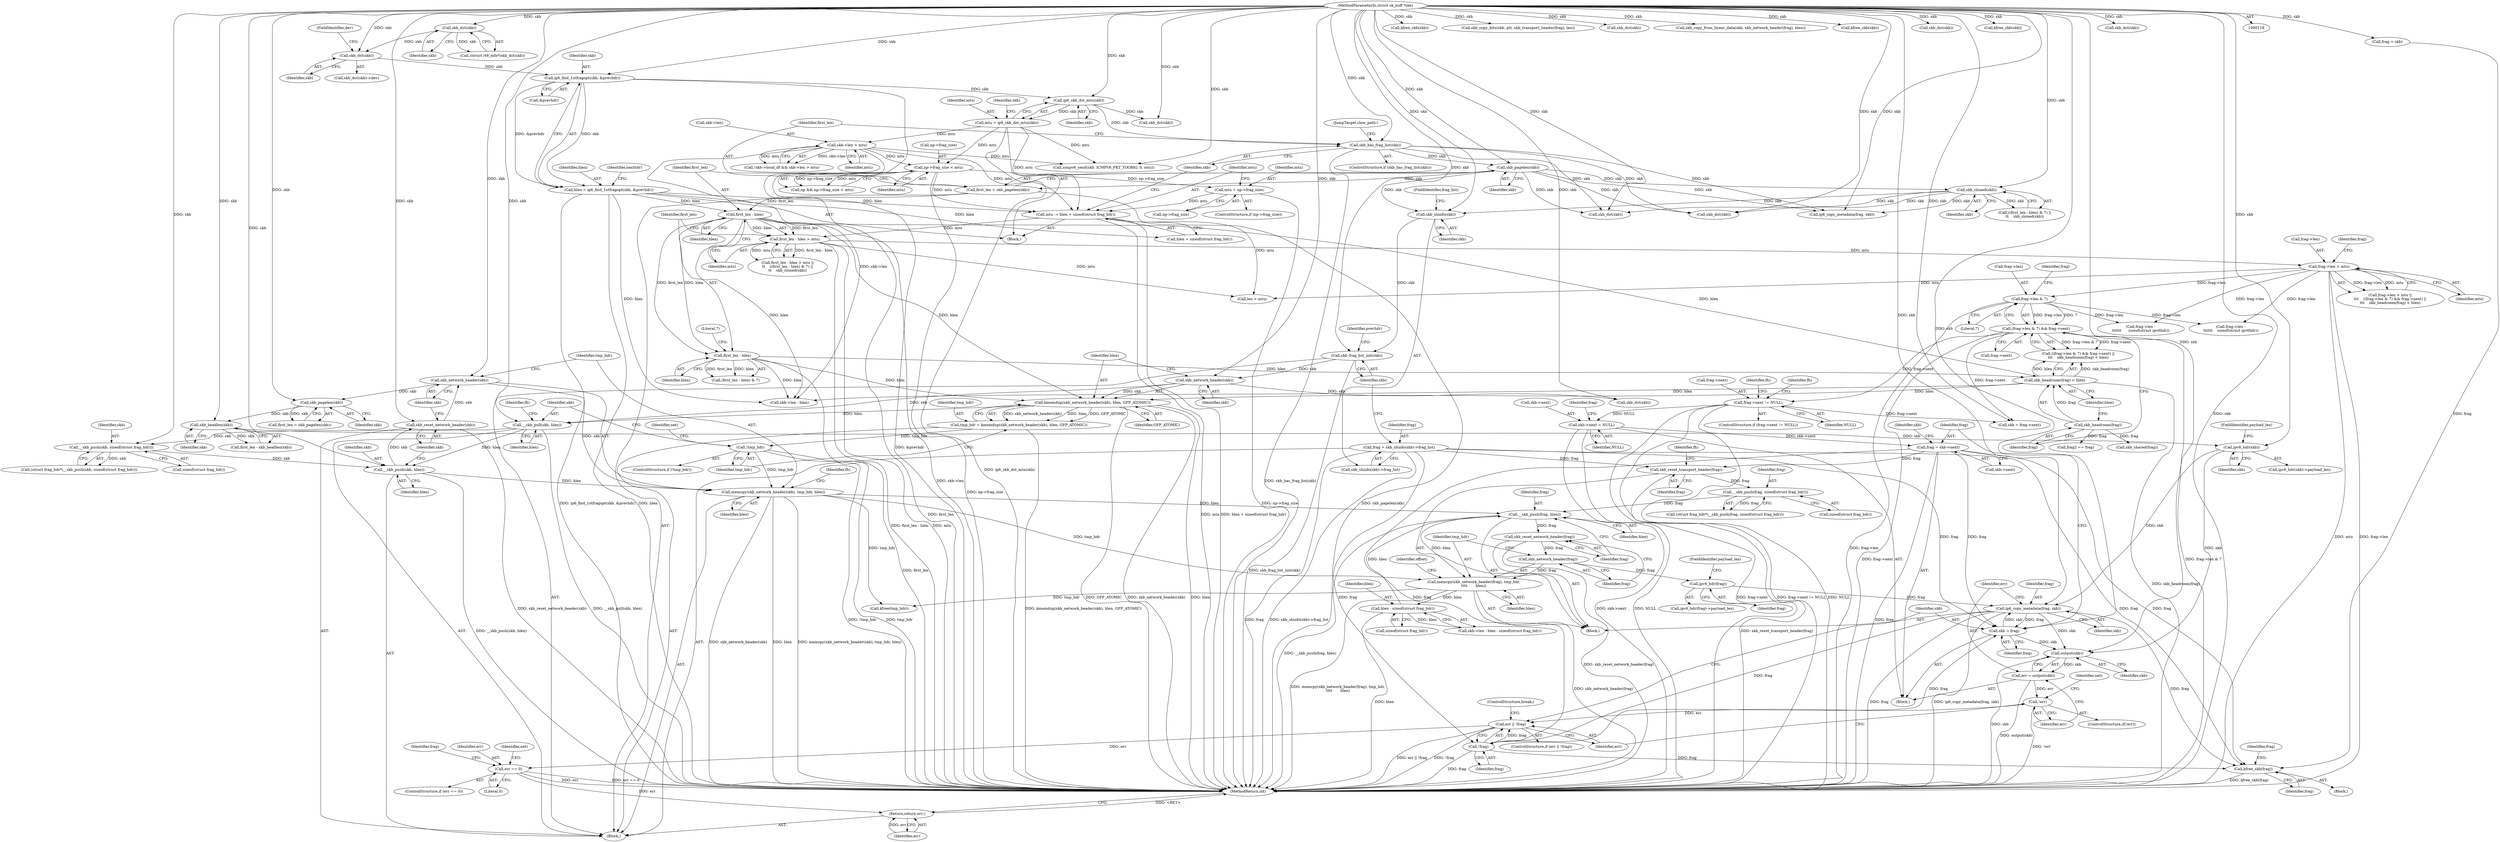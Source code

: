 digraph "0_linux_87c48fa3b4630905f98268dde838ee43626a060c_1@API" {
"1000529" [label="(Call,ip6_copy_metadata(frag, skb))"];
"1000519" [label="(Call,ipv6_hdr(frag))"];
"1000470" [label="(Call,skb_network_header(frag))"];
"1000467" [label="(Call,skb_reset_network_header(frag))"];
"1000464" [label="(Call,__skb_push(frag, hlen))"];
"1000460" [label="(Call,__skb_push(frag, sizeof(struct frag_hdr)))"];
"1000454" [label="(Call,skb_reset_transport_header(frag))"];
"1000335" [label="(Call,frag = skb_shinfo(skb)->frag_list)"];
"1000556" [label="(Call,frag = skb->next)"];
"1000561" [label="(Call,skb->next = NULL)"];
"1000501" [label="(Call,frag->next != NULL)"];
"1000283" [label="(Call,(frag->len & 7) && frag->next)"];
"1000284" [label="(Call,frag->len & 7)"];
"1000277" [label="(Call,frag->len > mtu)"];
"1000260" [label="(Call,first_len - hlen > mtu)"];
"1000261" [label="(Call,first_len - hlen)"];
"1000253" [label="(Call,first_len = skb_pagelen(skb))"];
"1000255" [label="(Call,skb_pagelen(skb))"];
"1000249" [label="(Call,skb_has_frag_list(skb))"];
"1000186" [label="(Call,ip6_skb_dst_mtu(skb))"];
"1000176" [label="(Call,ip6_find_1stfragopt(skb, &prevhdr))"];
"1000171" [label="(Call,skb_dst(skb))"];
"1000128" [label="(Call,skb_dst(skb))"];
"1000119" [label="(MethodParameterIn,struct sk_buff *skb)"];
"1000174" [label="(Call,hlen = ip6_find_1stfragopt(skb, &prevhdr))"];
"1000242" [label="(Call,mtu -= hlen + sizeof(struct frag_hdr))"];
"1000184" [label="(Call,mtu = ip6_skb_dst_mtu(skb))"];
"1000237" [label="(Call,mtu = np->frag_size)"];
"1000227" [label="(Call,np->frag_size < mtu)"];
"1000194" [label="(Call,skb->len > mtu)"];
"1000383" [label="(Call,memcpy(skb_network_header(skb), tmp_hdr, hlen))"];
"1000384" [label="(Call,skb_network_header(skb))"];
"1000381" [label="(Call,skb_reset_network_header(skb))"];
"1000378" [label="(Call,__skb_push(skb, hlen))"];
"1000374" [label="(Call,__skb_push(skb, sizeof(struct frag_hdr)))"];
"1000367" [label="(Call,__skb_pull(skb, hlen))"];
"1000350" [label="(Call,skb_network_header(skb))"];
"1000341" [label="(Call,skb_frag_list_init(skb))"];
"1000338" [label="(Call,skb_shinfo(skb))"];
"1000271" [label="(Call,skb_cloned(skb))"];
"1000349" [label="(Call,kmemdup(skb_network_header(skb), hlen, GFP_ATOMIC))"];
"1000267" [label="(Call,first_len - hlen)"];
"1000292" [label="(Call,skb_headroom(frag) < hlen)"];
"1000293" [label="(Call,skb_headroom(frag))"];
"1000355" [label="(Call,!tmp_hdr)"];
"1000347" [label="(Call,tmp_hdr = kmemdup(skb_network_header(skb), hlen, GFP_ATOMIC))"];
"1000480" [label="(Call,hlen - sizeof(struct frag_hdr))"];
"1000469" [label="(Call,memcpy(skb_network_header(frag), tmp_hdr,\n\t\t\t\t       hlen))"];
"1000553" [label="(Call,skb = frag)"];
"1000529" [label="(Call,ip6_copy_metadata(frag, skb))"];
"1000431" [label="(Call,ipv6_hdr(skb))"];
"1000422" [label="(Call,skb_headlen(skb))"];
"1000414" [label="(Call,skb_pagelen(skb))"];
"1000550" [label="(Call,!frag)"];
"1000534" [label="(Call,output(skb))"];
"1000532" [label="(Call,err = output(skb))"];
"1000537" [label="(Call,!err)"];
"1000548" [label="(Call,err || !frag)"];
"1000569" [label="(Call,err == 0)"];
"1000614" [label="(Return,return err;)"];
"1000596" [label="(Call,kfree_skb(frag))"];
"1000643" [label="(Call,skb->len - hlen)"];
"1000177" [label="(Identifier,skb)"];
"1000243" [label="(Identifier,mtu)"];
"1000596" [label="(Call,kfree_skb(frag))"];
"1000254" [label="(Identifier,first_len)"];
"1000231" [label="(Identifier,mtu)"];
"1000868" [label="(Call,kfree_skb(skb))"];
"1000269" [label="(Identifier,hlen)"];
"1000568" [label="(ControlStructure,if (err == 0))"];
"1000355" [label="(Call,!tmp_hdr)"];
"1000383" [label="(Call,memcpy(skb_network_header(skb), tmp_hdr, hlen))"];
"1000482" [label="(Call,sizeof(struct frag_hdr))"];
"1000170" [label="(Call,skb_dst(skb)->dev)"];
"1000500" [label="(ControlStructure,if (frag->next != NULL))"];
"1000284" [label="(Call,frag->len & 7)"];
"1000347" [label="(Call,tmp_hdr = kmemdup(skb_network_header(skb), hlen, GFP_ATOMIC))"];
"1000554" [label="(Identifier,skb)"];
"1000256" [label="(Identifier,skb)"];
"1000432" [label="(Identifier,skb)"];
"1000266" [label="(Call,(first_len - hlen) & 7)"];
"1000481" [label="(Identifier,hlen)"];
"1000249" [label="(Call,skb_has_frag_list(skb))"];
"1000262" [label="(Identifier,first_len)"];
"1000547" [label="(ControlStructure,if (err || !frag))"];
"1000225" [label="(Call,np && np->frag_size < mtu)"];
"1000348" [label="(Identifier,tmp_hdr)"];
"1000540" [label="(Identifier,net)"];
"1000283" [label="(Call,(frag->len & 7) && frag->next)"];
"1000433" [label="(FieldIdentifier,payload_len)"];
"1000521" [label="(FieldIdentifier,payload_len)"];
"1000614" [label="(Return,return err;)"];
"1000171" [label="(Call,skb_dst(skb))"];
"1000278" [label="(Call,frag->len)"];
"1000178" [label="(Call,&prevhdr)"];
"1000794" [label="(Call,skb_copy_bits(skb, ptr, skb_transport_header(frag), len))"];
"1000518" [label="(Call,ipv6_hdr(frag)->payload_len)"];
"1000129" [label="(Identifier,skb)"];
"1000289" [label="(Call,frag->next)"];
"1000455" [label="(Identifier,frag)"];
"1000472" [label="(Identifier,tmp_hdr)"];
"1000228" [label="(Call,np->frag_size)"];
"1000337" [label="(Call,skb_shinfo(skb)->frag_list)"];
"1000259" [label="(Call,first_len - hlen > mtu ||\n\t\t    ((first_len - hlen) & 7) ||\n\t\t    skb_cloned(skb))"];
"1000865" [label="(Call,skb_dst(skb))"];
"1000422" [label="(Call,skb_headlen(skb))"];
"1000760" [label="(Call,skb_copy_from_linear_data(skb, skb_network_header(frag), hlen))"];
"1000356" [label="(Identifier,tmp_hdr)"];
"1000371" [label="(Identifier,fh)"];
"1000561" [label="(Call,skb->next = NULL)"];
"1000530" [label="(Identifier,frag)"];
"1000550" [label="(Call,!frag)"];
"1000271" [label="(Call,skb_cloned(skb))"];
"1000381" [label="(Call,skb_reset_network_header(skb))"];
"1000292" [label="(Call,skb_headroom(frag) < hlen)"];
"1000219" [label="(Call,kfree_skb(skb))"];
"1000445" [label="(Block,)"];
"1000465" [label="(Identifier,frag)"];
"1000242" [label="(Call,mtu -= hlen + sizeof(struct frag_hdr))"];
"1000176" [label="(Call,ip6_find_1stfragopt(skb, &prevhdr))"];
"1000589" [label="(Identifier,frag)"];
"1000505" [label="(Identifier,NULL)"];
"1000195" [label="(Call,skb->len)"];
"1000536" [label="(ControlStructure,if(!err))"];
"1000227" [label="(Call,np->frag_size < mtu)"];
"1000529" [label="(Call,ip6_copy_metadata(frag, skb))"];
"1000501" [label="(Call,frag->next != NULL)"];
"1000508" [label="(Identifier,fh)"];
"1000173" [label="(FieldIdentifier,dev)"];
"1000128" [label="(Call,skb_dst(skb))"];
"1000205" [label="(Call,skb_dst(skb))"];
"1000519" [label="(Call,ipv6_hdr(frag))"];
"1000466" [label="(Identifier,hlen)"];
"1000470" [label="(Call,skb_network_header(frag))"];
"1000335" [label="(Call,frag = skb_shinfo(skb)->frag_list)"];
"1000352" [label="(Identifier,hlen)"];
"1000551" [label="(Identifier,frag)"];
"1000244" [label="(Call,hlen + sizeof(struct frag_hdr))"];
"1000476" [label="(Call,skb->len - hlen - sizeof(struct frag_hdr))"];
"1000555" [label="(Identifier,frag)"];
"1000264" [label="(Identifier,mtu)"];
"1000462" [label="(Call,sizeof(struct frag_hdr))"];
"1000261" [label="(Call,first_len - hlen)"];
"1000710" [label="(Call,ip6_copy_metadata(frag, skb))"];
"1000469" [label="(Call,memcpy(skb_network_header(frag), tmp_hdr,\n\t\t\t\t       hlen))"];
"1000473" [label="(Identifier,hlen)"];
"1000533" [label="(Identifier,err)"];
"1000538" [label="(Identifier,err)"];
"1000216" [label="(Call,skb_dst(skb))"];
"1000430" [label="(Call,ipv6_hdr(skb)->payload_len)"];
"1000285" [label="(Call,frag->len)"];
"1000590" [label="(Block,)"];
"1000475" [label="(Identifier,offset)"];
"1000184" [label="(Call,mtu = ip6_skb_dst_mtu(skb))"];
"1000367" [label="(Call,__skb_pull(skb, hlen))"];
"1000175" [label="(Identifier,hlen)"];
"1000238" [label="(Identifier,mtu)"];
"1000277" [label="(Call,frag->len > mtu)"];
"1000250" [label="(Identifier,skb)"];
"1000535" [label="(Identifier,skb)"];
"1000376" [label="(Call,sizeof(struct frag_hdr))"];
"1000460" [label="(Call,__skb_push(frag, sizeof(struct frag_hdr)))"];
"1000172" [label="(Identifier,skb)"];
"1000268" [label="(Identifier,first_len)"];
"1000532" [label="(Call,err = output(skb))"];
"1000389" [label="(Identifier,fh)"];
"1000260" [label="(Call,first_len - hlen > mtu)"];
"1000558" [label="(Call,skb->next)"];
"1000288" [label="(Literal,7)"];
"1000345" [label="(Identifier,prevhdr)"];
"1000380" [label="(Identifier,hlen)"];
"1000251" [label="(Block,)"];
"1000174" [label="(Call,hlen = ip6_find_1stfragopt(skb, &prevhdr))"];
"1000414" [label="(Call,skb_pagelen(skb))"];
"1000126" [label="(Call,(struct rt6_info*)skb_dst(skb))"];
"1000563" [label="(Identifier,skb)"];
"1000270" [label="(Literal,7)"];
"1000233" [label="(ControlStructure,if (np->frag_size))"];
"1000192" [label="(Identifier,skb)"];
"1000375" [label="(Identifier,skb)"];
"1000615" [label="(Identifier,err)"];
"1000457" [label="(Identifier,fh)"];
"1000480" [label="(Call,hlen - sizeof(struct frag_hdr))"];
"1000458" [label="(Call,(struct frag_hdr*)__skb_push(frag, sizeof(struct frag_hdr)))"];
"1000565" [label="(Identifier,NULL)"];
"1000385" [label="(Identifier,skb)"];
"1000520" [label="(Identifier,frag)"];
"1000569" [label="(Call,err == 0)"];
"1000198" [label="(Identifier,mtu)"];
"1000208" [label="(Call,icmpv6_send(skb, ICMPV6_PKT_TOOBIG, 0, mtu))"];
"1000186" [label="(Call,ip6_skb_dst_mtu(skb))"];
"1000379" [label="(Identifier,skb)"];
"1000664" [label="(Call,len > mtu)"];
"1000566" [label="(Call,kfree(tmp_hdr))"];
"1000267" [label="(Call,first_len - hlen)"];
"1000454" [label="(Call,skb_reset_transport_header(frag))"];
"1000640" [label="(JumpTarget,slow_path:)"];
"1000523" [label="(Call,frag->len -\n\t\t\t\t\t\t      sizeof(struct ipv6hdr))"];
"1000368" [label="(Identifier,skb)"];
"1000339" [label="(Identifier,skb)"];
"1000537" [label="(Call,!err)"];
"1000121" [label="(Block,)"];
"1000619" [label="(Call,frag2 == frag)"];
"1000548" [label="(Call,err || !frag)"];
"1000549" [label="(Identifier,err)"];
"1000351" [label="(Identifier,skb)"];
"1000185" [label="(Identifier,mtu)"];
"1000295" [label="(Identifier,hlen)"];
"1000265" [label="(Call,((first_len - hlen) & 7) ||\n\t\t    skb_cloned(skb))"];
"1000556" [label="(Call,frag = skb->next)"];
"1000423" [label="(Identifier,skb)"];
"1000420" [label="(Call,first_len - skb_headlen(skb))"];
"1000412" [label="(Call,first_len = skb_pagelen(skb))"];
"1000341" [label="(Call,skb_frag_list_init(skb))"];
"1000431" [label="(Call,ipv6_hdr(skb))"];
"1000350" [label="(Call,skb_network_header(skb))"];
"1000384" [label="(Call,skb_network_header(skb))"];
"1000382" [label="(Identifier,skb)"];
"1000189" [label="(Call,!skb->local_df && skb->len > mtu)"];
"1000272" [label="(Identifier,skb)"];
"1000857" [label="(Call,kfree_skb(skb))"];
"1000298" [label="(Call,skb_shared(frag))"];
"1000290" [label="(Identifier,frag)"];
"1000349" [label="(Call,kmemdup(skb_network_header(skb), hlen, GFP_ATOMIC))"];
"1000531" [label="(Identifier,skb)"];
"1000281" [label="(Identifier,mtu)"];
"1000276" [label="(Call,frag->len > mtu ||\n\t\t\t    ((frag->len & 7) && frag->next) ||\n\t\t\t    skb_headroom(frag) < hlen)"];
"1000591" [label="(Call,skb = frag->next)"];
"1000597" [label="(Identifier,frag)"];
"1000237" [label="(Call,mtu = np->frag_size)"];
"1000598" [label="(Call,frag = skb)"];
"1000263" [label="(Identifier,hlen)"];
"1000415" [label="(Identifier,skb)"];
"1000562" [label="(Call,skb->next)"];
"1000194" [label="(Call,skb->len > mtu)"];
"1000854" [label="(Call,skb_dst(skb))"];
"1000293" [label="(Call,skb_headroom(frag))"];
"1000570" [label="(Identifier,err)"];
"1000448" [label="(Block,)"];
"1000571" [label="(Literal,0)"];
"1000553" [label="(Call,skb = frag)"];
"1000187" [label="(Identifier,skb)"];
"1000387" [label="(Identifier,hlen)"];
"1000248" [label="(ControlStructure,if (skb_has_frag_list(skb)))"];
"1000464" [label="(Call,__skb_push(frag, hlen))"];
"1000336" [label="(Identifier,frag)"];
"1000286" [label="(Identifier,frag)"];
"1000471" [label="(Identifier,frag)"];
"1000386" [label="(Identifier,tmp_hdr)"];
"1000514" [label="(Identifier,fh)"];
"1000502" [label="(Call,frag->next)"];
"1000361" [label="(Call,skb_dst(skb))"];
"1000461" [label="(Identifier,frag)"];
"1000354" [label="(ControlStructure,if (!tmp_hdr))"];
"1000294" [label="(Identifier,frag)"];
"1000468" [label="(Identifier,frag)"];
"1000338" [label="(Call,skb_shinfo(skb))"];
"1000447" [label="(Identifier,frag)"];
"1000342" [label="(Identifier,skb)"];
"1000369" [label="(Identifier,hlen)"];
"1000181" [label="(Identifier,nexthdr)"];
"1000557" [label="(Identifier,frag)"];
"1000253" [label="(Call,first_len = skb_pagelen(skb))"];
"1000374" [label="(Call,__skb_push(skb, sizeof(struct frag_hdr)))"];
"1000372" [label="(Call,(struct frag_hdr*)__skb_push(skb, sizeof(struct frag_hdr)))"];
"1000599" [label="(Identifier,frag)"];
"1000848" [label="(Call,skb_dst(skb))"];
"1000467" [label="(Call,skb_reset_network_header(frag))"];
"1000340" [label="(FieldIdentifier,frag_list)"];
"1000574" [label="(Identifier,net)"];
"1000872" [label="(MethodReturn,int)"];
"1000552" [label="(ControlStructure,break;)"];
"1000282" [label="(Call,((frag->len & 7) && frag->next) ||\n\t\t\t    skb_headroom(frag) < hlen)"];
"1000826" [label="(Call,frag->len -\n\t\t\t\t\t\t    sizeof(struct ipv6hdr))"];
"1000359" [label="(Identifier,net)"];
"1000353" [label="(Identifier,GFP_ATOMIC)"];
"1000378" [label="(Call,__skb_push(skb, hlen))"];
"1000534" [label="(Call,output(skb))"];
"1000255" [label="(Call,skb_pagelen(skb))"];
"1000702" [label="(Call,skb_dst(skb))"];
"1000119" [label="(MethodParameterIn,struct sk_buff *skb)"];
"1000239" [label="(Call,np->frag_size)"];
"1000529" -> "1000448"  [label="AST: "];
"1000529" -> "1000531"  [label="CFG: "];
"1000530" -> "1000529"  [label="AST: "];
"1000531" -> "1000529"  [label="AST: "];
"1000533" -> "1000529"  [label="CFG: "];
"1000529" -> "1000872"  [label="DDG: frag"];
"1000529" -> "1000872"  [label="DDG: ip6_copy_metadata(frag, skb)"];
"1000519" -> "1000529"  [label="DDG: frag"];
"1000553" -> "1000529"  [label="DDG: skb"];
"1000431" -> "1000529"  [label="DDG: skb"];
"1000119" -> "1000529"  [label="DDG: skb"];
"1000529" -> "1000534"  [label="DDG: skb"];
"1000529" -> "1000550"  [label="DDG: frag"];
"1000529" -> "1000553"  [label="DDG: frag"];
"1000529" -> "1000596"  [label="DDG: frag"];
"1000519" -> "1000518"  [label="AST: "];
"1000519" -> "1000520"  [label="CFG: "];
"1000520" -> "1000519"  [label="AST: "];
"1000521" -> "1000519"  [label="CFG: "];
"1000470" -> "1000519"  [label="DDG: frag"];
"1000470" -> "1000469"  [label="AST: "];
"1000470" -> "1000471"  [label="CFG: "];
"1000471" -> "1000470"  [label="AST: "];
"1000472" -> "1000470"  [label="CFG: "];
"1000470" -> "1000469"  [label="DDG: frag"];
"1000467" -> "1000470"  [label="DDG: frag"];
"1000467" -> "1000448"  [label="AST: "];
"1000467" -> "1000468"  [label="CFG: "];
"1000468" -> "1000467"  [label="AST: "];
"1000471" -> "1000467"  [label="CFG: "];
"1000467" -> "1000872"  [label="DDG: skb_reset_network_header(frag)"];
"1000464" -> "1000467"  [label="DDG: frag"];
"1000464" -> "1000448"  [label="AST: "];
"1000464" -> "1000466"  [label="CFG: "];
"1000465" -> "1000464"  [label="AST: "];
"1000466" -> "1000464"  [label="AST: "];
"1000468" -> "1000464"  [label="CFG: "];
"1000464" -> "1000872"  [label="DDG: __skb_push(frag, hlen)"];
"1000460" -> "1000464"  [label="DDG: frag"];
"1000383" -> "1000464"  [label="DDG: hlen"];
"1000480" -> "1000464"  [label="DDG: hlen"];
"1000464" -> "1000469"  [label="DDG: hlen"];
"1000460" -> "1000458"  [label="AST: "];
"1000460" -> "1000462"  [label="CFG: "];
"1000461" -> "1000460"  [label="AST: "];
"1000462" -> "1000460"  [label="AST: "];
"1000458" -> "1000460"  [label="CFG: "];
"1000460" -> "1000458"  [label="DDG: frag"];
"1000454" -> "1000460"  [label="DDG: frag"];
"1000454" -> "1000448"  [label="AST: "];
"1000454" -> "1000455"  [label="CFG: "];
"1000455" -> "1000454"  [label="AST: "];
"1000457" -> "1000454"  [label="CFG: "];
"1000454" -> "1000872"  [label="DDG: skb_reset_transport_header(frag)"];
"1000335" -> "1000454"  [label="DDG: frag"];
"1000556" -> "1000454"  [label="DDG: frag"];
"1000335" -> "1000251"  [label="AST: "];
"1000335" -> "1000337"  [label="CFG: "];
"1000336" -> "1000335"  [label="AST: "];
"1000337" -> "1000335"  [label="AST: "];
"1000342" -> "1000335"  [label="CFG: "];
"1000335" -> "1000872"  [label="DDG: frag"];
"1000335" -> "1000872"  [label="DDG: skb_shinfo(skb)->frag_list"];
"1000335" -> "1000550"  [label="DDG: frag"];
"1000335" -> "1000553"  [label="DDG: frag"];
"1000335" -> "1000596"  [label="DDG: frag"];
"1000556" -> "1000445"  [label="AST: "];
"1000556" -> "1000558"  [label="CFG: "];
"1000557" -> "1000556"  [label="AST: "];
"1000558" -> "1000556"  [label="AST: "];
"1000563" -> "1000556"  [label="CFG: "];
"1000556" -> "1000872"  [label="DDG: frag"];
"1000556" -> "1000550"  [label="DDG: frag"];
"1000556" -> "1000553"  [label="DDG: frag"];
"1000561" -> "1000556"  [label="DDG: skb->next"];
"1000556" -> "1000596"  [label="DDG: frag"];
"1000561" -> "1000445"  [label="AST: "];
"1000561" -> "1000565"  [label="CFG: "];
"1000562" -> "1000561"  [label="AST: "];
"1000565" -> "1000561"  [label="AST: "];
"1000447" -> "1000561"  [label="CFG: "];
"1000561" -> "1000872"  [label="DDG: skb->next"];
"1000561" -> "1000872"  [label="DDG: NULL"];
"1000501" -> "1000561"  [label="DDG: NULL"];
"1000501" -> "1000500"  [label="AST: "];
"1000501" -> "1000505"  [label="CFG: "];
"1000502" -> "1000501"  [label="AST: "];
"1000505" -> "1000501"  [label="AST: "];
"1000508" -> "1000501"  [label="CFG: "];
"1000514" -> "1000501"  [label="CFG: "];
"1000501" -> "1000872"  [label="DDG: frag->next"];
"1000501" -> "1000872"  [label="DDG: frag->next != NULL"];
"1000501" -> "1000872"  [label="DDG: NULL"];
"1000283" -> "1000501"  [label="DDG: frag->next"];
"1000501" -> "1000591"  [label="DDG: frag->next"];
"1000283" -> "1000282"  [label="AST: "];
"1000283" -> "1000284"  [label="CFG: "];
"1000283" -> "1000289"  [label="CFG: "];
"1000284" -> "1000283"  [label="AST: "];
"1000289" -> "1000283"  [label="AST: "];
"1000294" -> "1000283"  [label="CFG: "];
"1000282" -> "1000283"  [label="CFG: "];
"1000283" -> "1000872"  [label="DDG: frag->len & 7"];
"1000283" -> "1000872"  [label="DDG: frag->next"];
"1000283" -> "1000282"  [label="DDG: frag->len & 7"];
"1000283" -> "1000282"  [label="DDG: frag->next"];
"1000284" -> "1000283"  [label="DDG: frag->len"];
"1000284" -> "1000283"  [label="DDG: 7"];
"1000283" -> "1000591"  [label="DDG: frag->next"];
"1000284" -> "1000288"  [label="CFG: "];
"1000285" -> "1000284"  [label="AST: "];
"1000288" -> "1000284"  [label="AST: "];
"1000290" -> "1000284"  [label="CFG: "];
"1000284" -> "1000872"  [label="DDG: frag->len"];
"1000277" -> "1000284"  [label="DDG: frag->len"];
"1000284" -> "1000523"  [label="DDG: frag->len"];
"1000284" -> "1000826"  [label="DDG: frag->len"];
"1000277" -> "1000276"  [label="AST: "];
"1000277" -> "1000281"  [label="CFG: "];
"1000278" -> "1000277"  [label="AST: "];
"1000281" -> "1000277"  [label="AST: "];
"1000286" -> "1000277"  [label="CFG: "];
"1000276" -> "1000277"  [label="CFG: "];
"1000277" -> "1000872"  [label="DDG: frag->len"];
"1000277" -> "1000872"  [label="DDG: mtu"];
"1000277" -> "1000276"  [label="DDG: frag->len"];
"1000277" -> "1000276"  [label="DDG: mtu"];
"1000260" -> "1000277"  [label="DDG: mtu"];
"1000277" -> "1000523"  [label="DDG: frag->len"];
"1000277" -> "1000664"  [label="DDG: mtu"];
"1000277" -> "1000826"  [label="DDG: frag->len"];
"1000260" -> "1000259"  [label="AST: "];
"1000260" -> "1000264"  [label="CFG: "];
"1000261" -> "1000260"  [label="AST: "];
"1000264" -> "1000260"  [label="AST: "];
"1000268" -> "1000260"  [label="CFG: "];
"1000259" -> "1000260"  [label="CFG: "];
"1000260" -> "1000872"  [label="DDG: mtu"];
"1000260" -> "1000872"  [label="DDG: first_len - hlen"];
"1000260" -> "1000259"  [label="DDG: first_len - hlen"];
"1000260" -> "1000259"  [label="DDG: mtu"];
"1000261" -> "1000260"  [label="DDG: first_len"];
"1000261" -> "1000260"  [label="DDG: hlen"];
"1000242" -> "1000260"  [label="DDG: mtu"];
"1000260" -> "1000664"  [label="DDG: mtu"];
"1000261" -> "1000263"  [label="CFG: "];
"1000262" -> "1000261"  [label="AST: "];
"1000263" -> "1000261"  [label="AST: "];
"1000264" -> "1000261"  [label="CFG: "];
"1000261" -> "1000872"  [label="DDG: first_len"];
"1000253" -> "1000261"  [label="DDG: first_len"];
"1000174" -> "1000261"  [label="DDG: hlen"];
"1000261" -> "1000267"  [label="DDG: first_len"];
"1000261" -> "1000267"  [label="DDG: hlen"];
"1000261" -> "1000292"  [label="DDG: hlen"];
"1000261" -> "1000349"  [label="DDG: hlen"];
"1000261" -> "1000643"  [label="DDG: hlen"];
"1000253" -> "1000251"  [label="AST: "];
"1000253" -> "1000255"  [label="CFG: "];
"1000254" -> "1000253"  [label="AST: "];
"1000255" -> "1000253"  [label="AST: "];
"1000262" -> "1000253"  [label="CFG: "];
"1000253" -> "1000872"  [label="DDG: skb_pagelen(skb)"];
"1000255" -> "1000253"  [label="DDG: skb"];
"1000255" -> "1000256"  [label="CFG: "];
"1000256" -> "1000255"  [label="AST: "];
"1000249" -> "1000255"  [label="DDG: skb"];
"1000119" -> "1000255"  [label="DDG: skb"];
"1000255" -> "1000271"  [label="DDG: skb"];
"1000255" -> "1000338"  [label="DDG: skb"];
"1000255" -> "1000702"  [label="DDG: skb"];
"1000255" -> "1000710"  [label="DDG: skb"];
"1000255" -> "1000854"  [label="DDG: skb"];
"1000249" -> "1000248"  [label="AST: "];
"1000249" -> "1000250"  [label="CFG: "];
"1000250" -> "1000249"  [label="AST: "];
"1000254" -> "1000249"  [label="CFG: "];
"1000640" -> "1000249"  [label="CFG: "];
"1000249" -> "1000872"  [label="DDG: skb_has_frag_list(skb)"];
"1000186" -> "1000249"  [label="DDG: skb"];
"1000119" -> "1000249"  [label="DDG: skb"];
"1000249" -> "1000702"  [label="DDG: skb"];
"1000249" -> "1000710"  [label="DDG: skb"];
"1000249" -> "1000854"  [label="DDG: skb"];
"1000186" -> "1000184"  [label="AST: "];
"1000186" -> "1000187"  [label="CFG: "];
"1000187" -> "1000186"  [label="AST: "];
"1000184" -> "1000186"  [label="CFG: "];
"1000186" -> "1000184"  [label="DDG: skb"];
"1000176" -> "1000186"  [label="DDG: skb"];
"1000119" -> "1000186"  [label="DDG: skb"];
"1000186" -> "1000205"  [label="DDG: skb"];
"1000176" -> "1000174"  [label="AST: "];
"1000176" -> "1000178"  [label="CFG: "];
"1000177" -> "1000176"  [label="AST: "];
"1000178" -> "1000176"  [label="AST: "];
"1000174" -> "1000176"  [label="CFG: "];
"1000176" -> "1000872"  [label="DDG: &prevhdr"];
"1000176" -> "1000174"  [label="DDG: skb"];
"1000176" -> "1000174"  [label="DDG: &prevhdr"];
"1000171" -> "1000176"  [label="DDG: skb"];
"1000119" -> "1000176"  [label="DDG: skb"];
"1000171" -> "1000170"  [label="AST: "];
"1000171" -> "1000172"  [label="CFG: "];
"1000172" -> "1000171"  [label="AST: "];
"1000173" -> "1000171"  [label="CFG: "];
"1000128" -> "1000171"  [label="DDG: skb"];
"1000119" -> "1000171"  [label="DDG: skb"];
"1000128" -> "1000126"  [label="AST: "];
"1000128" -> "1000129"  [label="CFG: "];
"1000129" -> "1000128"  [label="AST: "];
"1000126" -> "1000128"  [label="CFG: "];
"1000128" -> "1000126"  [label="DDG: skb"];
"1000119" -> "1000128"  [label="DDG: skb"];
"1000119" -> "1000118"  [label="AST: "];
"1000119" -> "1000872"  [label="DDG: skb"];
"1000119" -> "1000205"  [label="DDG: skb"];
"1000119" -> "1000208"  [label="DDG: skb"];
"1000119" -> "1000216"  [label="DDG: skb"];
"1000119" -> "1000219"  [label="DDG: skb"];
"1000119" -> "1000271"  [label="DDG: skb"];
"1000119" -> "1000338"  [label="DDG: skb"];
"1000119" -> "1000341"  [label="DDG: skb"];
"1000119" -> "1000350"  [label="DDG: skb"];
"1000119" -> "1000361"  [label="DDG: skb"];
"1000119" -> "1000367"  [label="DDG: skb"];
"1000119" -> "1000374"  [label="DDG: skb"];
"1000119" -> "1000378"  [label="DDG: skb"];
"1000119" -> "1000381"  [label="DDG: skb"];
"1000119" -> "1000384"  [label="DDG: skb"];
"1000119" -> "1000414"  [label="DDG: skb"];
"1000119" -> "1000422"  [label="DDG: skb"];
"1000119" -> "1000431"  [label="DDG: skb"];
"1000119" -> "1000534"  [label="DDG: skb"];
"1000119" -> "1000553"  [label="DDG: skb"];
"1000119" -> "1000591"  [label="DDG: skb"];
"1000119" -> "1000598"  [label="DDG: skb"];
"1000119" -> "1000702"  [label="DDG: skb"];
"1000119" -> "1000710"  [label="DDG: skb"];
"1000119" -> "1000760"  [label="DDG: skb"];
"1000119" -> "1000794"  [label="DDG: skb"];
"1000119" -> "1000848"  [label="DDG: skb"];
"1000119" -> "1000854"  [label="DDG: skb"];
"1000119" -> "1000857"  [label="DDG: skb"];
"1000119" -> "1000865"  [label="DDG: skb"];
"1000119" -> "1000868"  [label="DDG: skb"];
"1000174" -> "1000121"  [label="AST: "];
"1000175" -> "1000174"  [label="AST: "];
"1000181" -> "1000174"  [label="CFG: "];
"1000174" -> "1000872"  [label="DDG: ip6_find_1stfragopt(skb, &prevhdr)"];
"1000174" -> "1000872"  [label="DDG: hlen"];
"1000174" -> "1000242"  [label="DDG: hlen"];
"1000174" -> "1000244"  [label="DDG: hlen"];
"1000174" -> "1000643"  [label="DDG: hlen"];
"1000242" -> "1000121"  [label="AST: "];
"1000242" -> "1000244"  [label="CFG: "];
"1000243" -> "1000242"  [label="AST: "];
"1000244" -> "1000242"  [label="AST: "];
"1000250" -> "1000242"  [label="CFG: "];
"1000242" -> "1000872"  [label="DDG: hlen + sizeof(struct frag_hdr)"];
"1000242" -> "1000872"  [label="DDG: mtu"];
"1000184" -> "1000242"  [label="DDG: mtu"];
"1000237" -> "1000242"  [label="DDG: mtu"];
"1000227" -> "1000242"  [label="DDG: mtu"];
"1000194" -> "1000242"  [label="DDG: mtu"];
"1000242" -> "1000664"  [label="DDG: mtu"];
"1000184" -> "1000121"  [label="AST: "];
"1000185" -> "1000184"  [label="AST: "];
"1000192" -> "1000184"  [label="CFG: "];
"1000184" -> "1000872"  [label="DDG: ip6_skb_dst_mtu(skb)"];
"1000184" -> "1000194"  [label="DDG: mtu"];
"1000184" -> "1000208"  [label="DDG: mtu"];
"1000184" -> "1000227"  [label="DDG: mtu"];
"1000237" -> "1000233"  [label="AST: "];
"1000237" -> "1000239"  [label="CFG: "];
"1000238" -> "1000237"  [label="AST: "];
"1000239" -> "1000237"  [label="AST: "];
"1000243" -> "1000237"  [label="CFG: "];
"1000237" -> "1000872"  [label="DDG: np->frag_size"];
"1000227" -> "1000237"  [label="DDG: np->frag_size"];
"1000227" -> "1000225"  [label="AST: "];
"1000227" -> "1000231"  [label="CFG: "];
"1000228" -> "1000227"  [label="AST: "];
"1000231" -> "1000227"  [label="AST: "];
"1000225" -> "1000227"  [label="CFG: "];
"1000227" -> "1000872"  [label="DDG: np->frag_size"];
"1000227" -> "1000225"  [label="DDG: np->frag_size"];
"1000227" -> "1000225"  [label="DDG: mtu"];
"1000194" -> "1000227"  [label="DDG: mtu"];
"1000194" -> "1000189"  [label="AST: "];
"1000194" -> "1000198"  [label="CFG: "];
"1000195" -> "1000194"  [label="AST: "];
"1000198" -> "1000194"  [label="AST: "];
"1000189" -> "1000194"  [label="CFG: "];
"1000194" -> "1000872"  [label="DDG: skb->len"];
"1000194" -> "1000189"  [label="DDG: skb->len"];
"1000194" -> "1000189"  [label="DDG: mtu"];
"1000194" -> "1000208"  [label="DDG: mtu"];
"1000194" -> "1000643"  [label="DDG: skb->len"];
"1000383" -> "1000251"  [label="AST: "];
"1000383" -> "1000387"  [label="CFG: "];
"1000384" -> "1000383"  [label="AST: "];
"1000386" -> "1000383"  [label="AST: "];
"1000387" -> "1000383"  [label="AST: "];
"1000389" -> "1000383"  [label="CFG: "];
"1000383" -> "1000872"  [label="DDG: memcpy(skb_network_header(skb), tmp_hdr, hlen)"];
"1000383" -> "1000872"  [label="DDG: skb_network_header(skb)"];
"1000383" -> "1000872"  [label="DDG: hlen"];
"1000384" -> "1000383"  [label="DDG: skb"];
"1000355" -> "1000383"  [label="DDG: tmp_hdr"];
"1000378" -> "1000383"  [label="DDG: hlen"];
"1000383" -> "1000469"  [label="DDG: tmp_hdr"];
"1000383" -> "1000566"  [label="DDG: tmp_hdr"];
"1000384" -> "1000385"  [label="CFG: "];
"1000385" -> "1000384"  [label="AST: "];
"1000386" -> "1000384"  [label="CFG: "];
"1000381" -> "1000384"  [label="DDG: skb"];
"1000384" -> "1000414"  [label="DDG: skb"];
"1000381" -> "1000251"  [label="AST: "];
"1000381" -> "1000382"  [label="CFG: "];
"1000382" -> "1000381"  [label="AST: "];
"1000385" -> "1000381"  [label="CFG: "];
"1000381" -> "1000872"  [label="DDG: skb_reset_network_header(skb)"];
"1000378" -> "1000381"  [label="DDG: skb"];
"1000378" -> "1000251"  [label="AST: "];
"1000378" -> "1000380"  [label="CFG: "];
"1000379" -> "1000378"  [label="AST: "];
"1000380" -> "1000378"  [label="AST: "];
"1000382" -> "1000378"  [label="CFG: "];
"1000378" -> "1000872"  [label="DDG: __skb_push(skb, hlen)"];
"1000374" -> "1000378"  [label="DDG: skb"];
"1000367" -> "1000378"  [label="DDG: hlen"];
"1000374" -> "1000372"  [label="AST: "];
"1000374" -> "1000376"  [label="CFG: "];
"1000375" -> "1000374"  [label="AST: "];
"1000376" -> "1000374"  [label="AST: "];
"1000372" -> "1000374"  [label="CFG: "];
"1000374" -> "1000372"  [label="DDG: skb"];
"1000367" -> "1000374"  [label="DDG: skb"];
"1000367" -> "1000251"  [label="AST: "];
"1000367" -> "1000369"  [label="CFG: "];
"1000368" -> "1000367"  [label="AST: "];
"1000369" -> "1000367"  [label="AST: "];
"1000371" -> "1000367"  [label="CFG: "];
"1000367" -> "1000872"  [label="DDG: __skb_pull(skb, hlen)"];
"1000350" -> "1000367"  [label="DDG: skb"];
"1000349" -> "1000367"  [label="DDG: hlen"];
"1000350" -> "1000349"  [label="AST: "];
"1000350" -> "1000351"  [label="CFG: "];
"1000351" -> "1000350"  [label="AST: "];
"1000352" -> "1000350"  [label="CFG: "];
"1000350" -> "1000349"  [label="DDG: skb"];
"1000341" -> "1000350"  [label="DDG: skb"];
"1000350" -> "1000361"  [label="DDG: skb"];
"1000341" -> "1000251"  [label="AST: "];
"1000341" -> "1000342"  [label="CFG: "];
"1000342" -> "1000341"  [label="AST: "];
"1000345" -> "1000341"  [label="CFG: "];
"1000341" -> "1000872"  [label="DDG: skb_frag_list_init(skb)"];
"1000338" -> "1000341"  [label="DDG: skb"];
"1000338" -> "1000337"  [label="AST: "];
"1000338" -> "1000339"  [label="CFG: "];
"1000339" -> "1000338"  [label="AST: "];
"1000340" -> "1000338"  [label="CFG: "];
"1000271" -> "1000338"  [label="DDG: skb"];
"1000271" -> "1000265"  [label="AST: "];
"1000271" -> "1000272"  [label="CFG: "];
"1000272" -> "1000271"  [label="AST: "];
"1000265" -> "1000271"  [label="CFG: "];
"1000271" -> "1000265"  [label="DDG: skb"];
"1000271" -> "1000702"  [label="DDG: skb"];
"1000271" -> "1000710"  [label="DDG: skb"];
"1000271" -> "1000854"  [label="DDG: skb"];
"1000349" -> "1000347"  [label="AST: "];
"1000349" -> "1000353"  [label="CFG: "];
"1000352" -> "1000349"  [label="AST: "];
"1000353" -> "1000349"  [label="AST: "];
"1000347" -> "1000349"  [label="CFG: "];
"1000349" -> "1000872"  [label="DDG: GFP_ATOMIC"];
"1000349" -> "1000872"  [label="DDG: skb_network_header(skb)"];
"1000349" -> "1000872"  [label="DDG: hlen"];
"1000349" -> "1000347"  [label="DDG: skb_network_header(skb)"];
"1000349" -> "1000347"  [label="DDG: hlen"];
"1000349" -> "1000347"  [label="DDG: GFP_ATOMIC"];
"1000267" -> "1000349"  [label="DDG: hlen"];
"1000292" -> "1000349"  [label="DDG: hlen"];
"1000267" -> "1000266"  [label="AST: "];
"1000267" -> "1000269"  [label="CFG: "];
"1000268" -> "1000267"  [label="AST: "];
"1000269" -> "1000267"  [label="AST: "];
"1000270" -> "1000267"  [label="CFG: "];
"1000267" -> "1000872"  [label="DDG: first_len"];
"1000267" -> "1000266"  [label="DDG: first_len"];
"1000267" -> "1000266"  [label="DDG: hlen"];
"1000267" -> "1000292"  [label="DDG: hlen"];
"1000267" -> "1000643"  [label="DDG: hlen"];
"1000292" -> "1000282"  [label="AST: "];
"1000292" -> "1000295"  [label="CFG: "];
"1000293" -> "1000292"  [label="AST: "];
"1000295" -> "1000292"  [label="AST: "];
"1000282" -> "1000292"  [label="CFG: "];
"1000292" -> "1000872"  [label="DDG: skb_headroom(frag)"];
"1000292" -> "1000282"  [label="DDG: skb_headroom(frag)"];
"1000292" -> "1000282"  [label="DDG: hlen"];
"1000293" -> "1000292"  [label="DDG: frag"];
"1000292" -> "1000643"  [label="DDG: hlen"];
"1000293" -> "1000294"  [label="CFG: "];
"1000294" -> "1000293"  [label="AST: "];
"1000295" -> "1000293"  [label="CFG: "];
"1000293" -> "1000298"  [label="DDG: frag"];
"1000293" -> "1000619"  [label="DDG: frag"];
"1000355" -> "1000354"  [label="AST: "];
"1000355" -> "1000356"  [label="CFG: "];
"1000356" -> "1000355"  [label="AST: "];
"1000359" -> "1000355"  [label="CFG: "];
"1000368" -> "1000355"  [label="CFG: "];
"1000355" -> "1000872"  [label="DDG: tmp_hdr"];
"1000355" -> "1000872"  [label="DDG: !tmp_hdr"];
"1000347" -> "1000355"  [label="DDG: tmp_hdr"];
"1000347" -> "1000251"  [label="AST: "];
"1000348" -> "1000347"  [label="AST: "];
"1000356" -> "1000347"  [label="CFG: "];
"1000347" -> "1000872"  [label="DDG: kmemdup(skb_network_header(skb), hlen, GFP_ATOMIC)"];
"1000480" -> "1000476"  [label="AST: "];
"1000480" -> "1000482"  [label="CFG: "];
"1000481" -> "1000480"  [label="AST: "];
"1000482" -> "1000480"  [label="AST: "];
"1000476" -> "1000480"  [label="CFG: "];
"1000480" -> "1000872"  [label="DDG: hlen"];
"1000480" -> "1000476"  [label="DDG: hlen"];
"1000469" -> "1000480"  [label="DDG: hlen"];
"1000469" -> "1000448"  [label="AST: "];
"1000469" -> "1000473"  [label="CFG: "];
"1000472" -> "1000469"  [label="AST: "];
"1000473" -> "1000469"  [label="AST: "];
"1000475" -> "1000469"  [label="CFG: "];
"1000469" -> "1000872"  [label="DDG: memcpy(skb_network_header(frag), tmp_hdr,\n\t\t\t\t       hlen)"];
"1000469" -> "1000872"  [label="DDG: skb_network_header(frag)"];
"1000469" -> "1000566"  [label="DDG: tmp_hdr"];
"1000553" -> "1000445"  [label="AST: "];
"1000553" -> "1000555"  [label="CFG: "];
"1000554" -> "1000553"  [label="AST: "];
"1000555" -> "1000553"  [label="AST: "];
"1000557" -> "1000553"  [label="CFG: "];
"1000553" -> "1000534"  [label="DDG: skb"];
"1000550" -> "1000553"  [label="DDG: frag"];
"1000431" -> "1000430"  [label="AST: "];
"1000431" -> "1000432"  [label="CFG: "];
"1000432" -> "1000431"  [label="AST: "];
"1000433" -> "1000431"  [label="CFG: "];
"1000422" -> "1000431"  [label="DDG: skb"];
"1000431" -> "1000534"  [label="DDG: skb"];
"1000422" -> "1000420"  [label="AST: "];
"1000422" -> "1000423"  [label="CFG: "];
"1000423" -> "1000422"  [label="AST: "];
"1000420" -> "1000422"  [label="CFG: "];
"1000422" -> "1000420"  [label="DDG: skb"];
"1000414" -> "1000422"  [label="DDG: skb"];
"1000414" -> "1000412"  [label="AST: "];
"1000414" -> "1000415"  [label="CFG: "];
"1000415" -> "1000414"  [label="AST: "];
"1000412" -> "1000414"  [label="CFG: "];
"1000414" -> "1000412"  [label="DDG: skb"];
"1000550" -> "1000548"  [label="AST: "];
"1000550" -> "1000551"  [label="CFG: "];
"1000551" -> "1000550"  [label="AST: "];
"1000548" -> "1000550"  [label="CFG: "];
"1000550" -> "1000872"  [label="DDG: frag"];
"1000550" -> "1000548"  [label="DDG: frag"];
"1000550" -> "1000596"  [label="DDG: frag"];
"1000534" -> "1000532"  [label="AST: "];
"1000534" -> "1000535"  [label="CFG: "];
"1000535" -> "1000534"  [label="AST: "];
"1000532" -> "1000534"  [label="CFG: "];
"1000534" -> "1000872"  [label="DDG: skb"];
"1000534" -> "1000532"  [label="DDG: skb"];
"1000532" -> "1000445"  [label="AST: "];
"1000533" -> "1000532"  [label="AST: "];
"1000538" -> "1000532"  [label="CFG: "];
"1000532" -> "1000872"  [label="DDG: output(skb)"];
"1000532" -> "1000537"  [label="DDG: err"];
"1000537" -> "1000536"  [label="AST: "];
"1000537" -> "1000538"  [label="CFG: "];
"1000538" -> "1000537"  [label="AST: "];
"1000540" -> "1000537"  [label="CFG: "];
"1000549" -> "1000537"  [label="CFG: "];
"1000537" -> "1000872"  [label="DDG: !err"];
"1000537" -> "1000548"  [label="DDG: err"];
"1000548" -> "1000547"  [label="AST: "];
"1000548" -> "1000549"  [label="CFG: "];
"1000549" -> "1000548"  [label="AST: "];
"1000552" -> "1000548"  [label="CFG: "];
"1000554" -> "1000548"  [label="CFG: "];
"1000548" -> "1000872"  [label="DDG: !frag"];
"1000548" -> "1000872"  [label="DDG: err || !frag"];
"1000548" -> "1000569"  [label="DDG: err"];
"1000569" -> "1000568"  [label="AST: "];
"1000569" -> "1000571"  [label="CFG: "];
"1000570" -> "1000569"  [label="AST: "];
"1000571" -> "1000569"  [label="AST: "];
"1000574" -> "1000569"  [label="CFG: "];
"1000589" -> "1000569"  [label="CFG: "];
"1000569" -> "1000872"  [label="DDG: err == 0"];
"1000569" -> "1000872"  [label="DDG: err"];
"1000569" -> "1000614"  [label="DDG: err"];
"1000614" -> "1000251"  [label="AST: "];
"1000614" -> "1000615"  [label="CFG: "];
"1000615" -> "1000614"  [label="AST: "];
"1000872" -> "1000614"  [label="CFG: "];
"1000614" -> "1000872"  [label="DDG: <RET>"];
"1000615" -> "1000614"  [label="DDG: err"];
"1000596" -> "1000590"  [label="AST: "];
"1000596" -> "1000597"  [label="CFG: "];
"1000597" -> "1000596"  [label="AST: "];
"1000599" -> "1000596"  [label="CFG: "];
"1000596" -> "1000872"  [label="DDG: kfree_skb(frag)"];
"1000598" -> "1000596"  [label="DDG: frag"];
}
